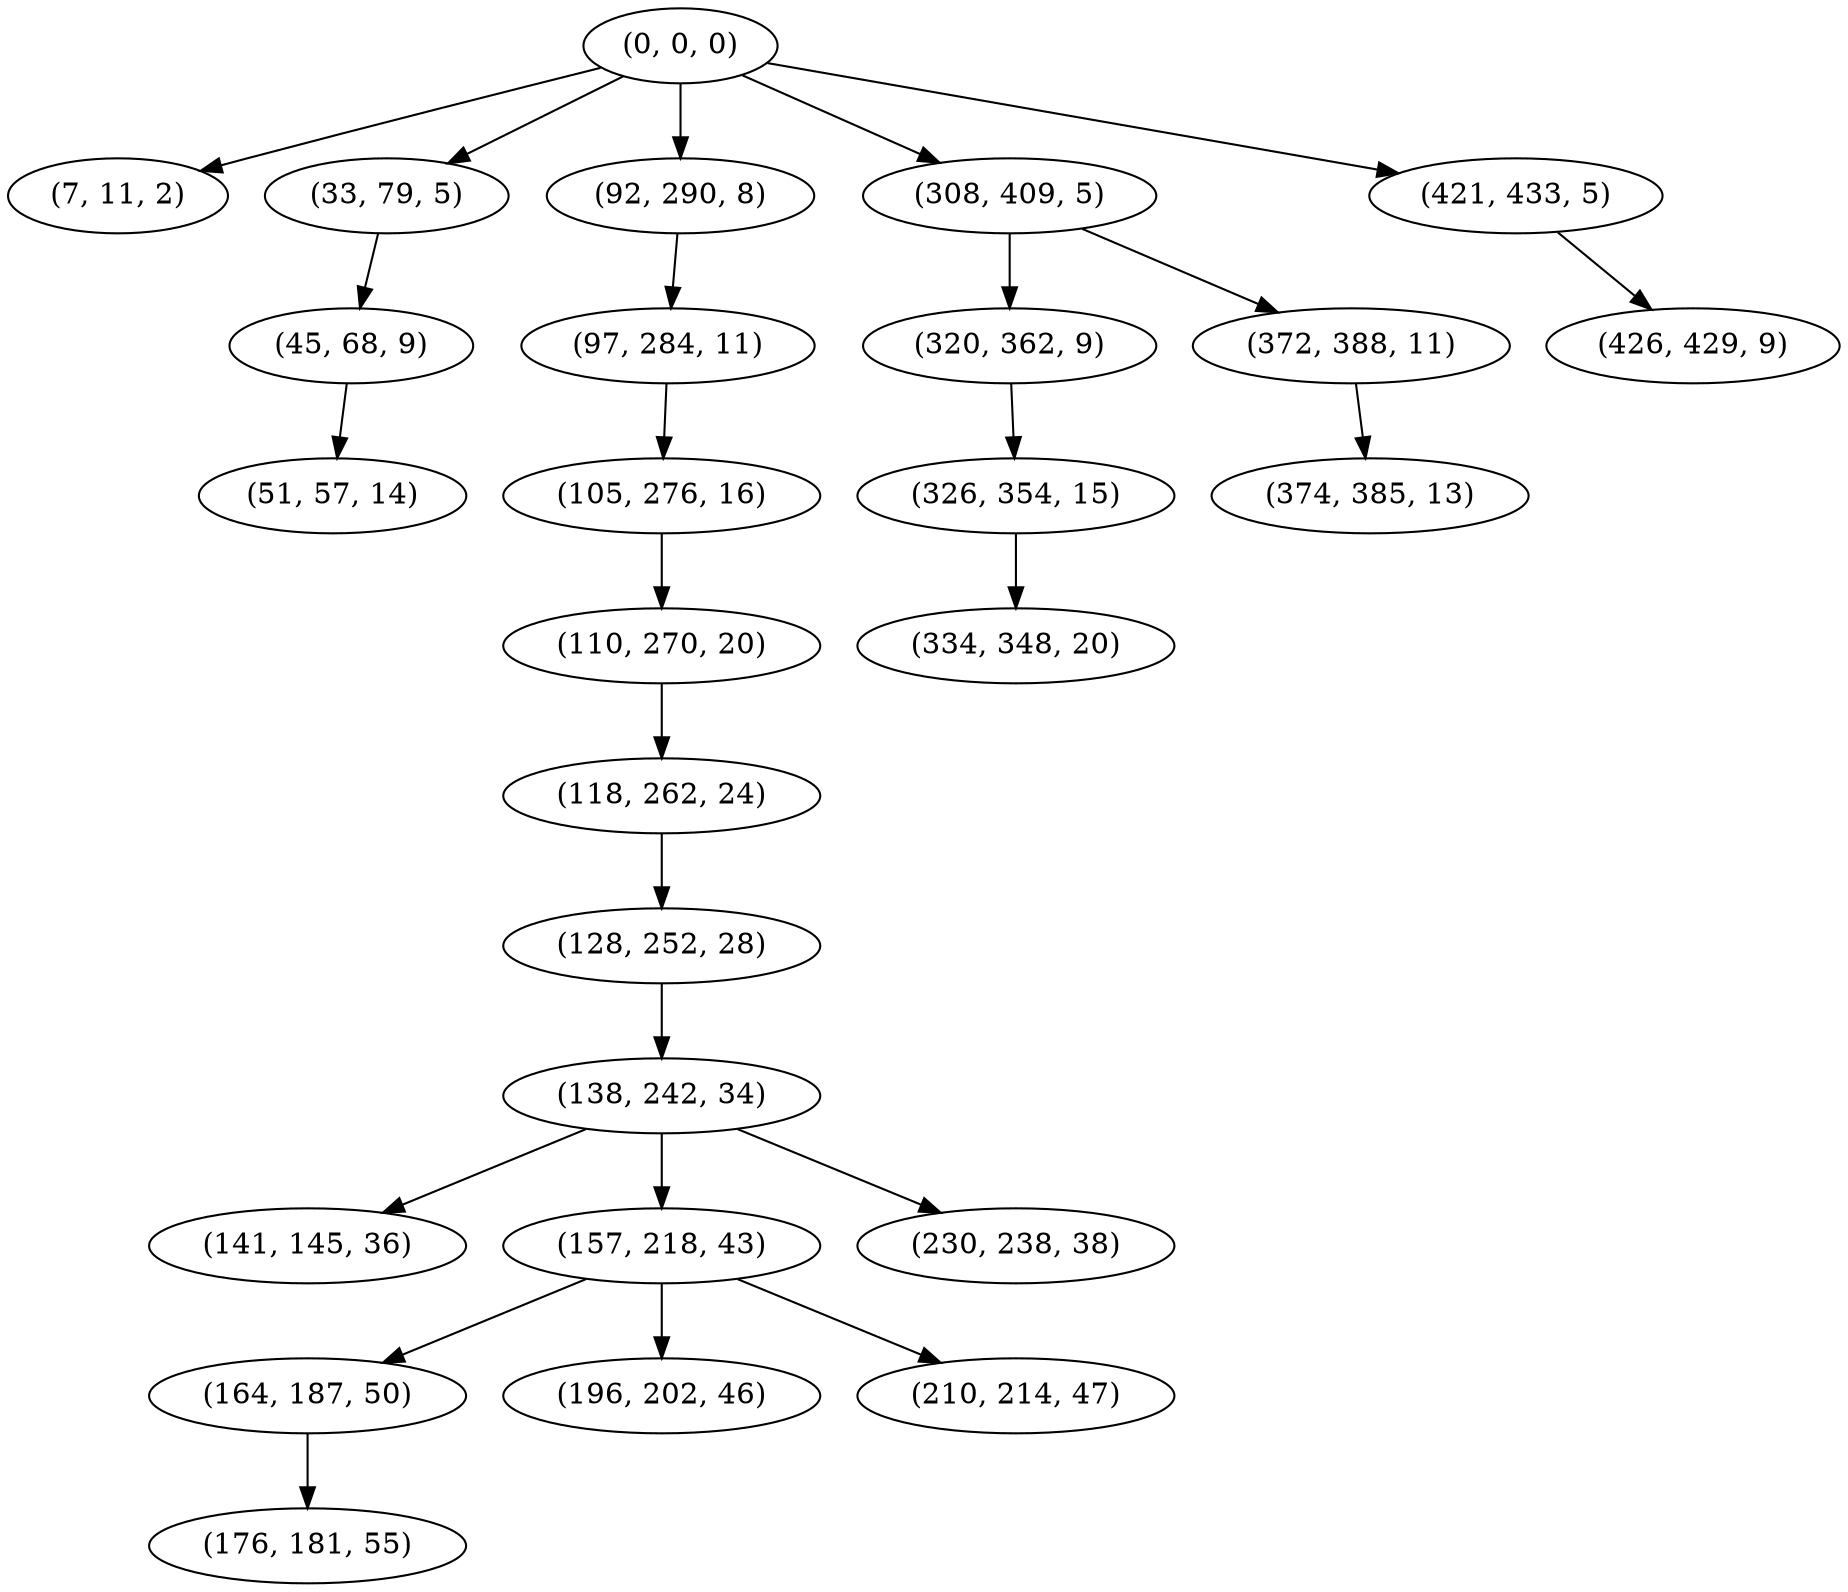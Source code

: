 digraph tree {
    "(0, 0, 0)";
    "(7, 11, 2)";
    "(33, 79, 5)";
    "(45, 68, 9)";
    "(51, 57, 14)";
    "(92, 290, 8)";
    "(97, 284, 11)";
    "(105, 276, 16)";
    "(110, 270, 20)";
    "(118, 262, 24)";
    "(128, 252, 28)";
    "(138, 242, 34)";
    "(141, 145, 36)";
    "(157, 218, 43)";
    "(164, 187, 50)";
    "(176, 181, 55)";
    "(196, 202, 46)";
    "(210, 214, 47)";
    "(230, 238, 38)";
    "(308, 409, 5)";
    "(320, 362, 9)";
    "(326, 354, 15)";
    "(334, 348, 20)";
    "(372, 388, 11)";
    "(374, 385, 13)";
    "(421, 433, 5)";
    "(426, 429, 9)";
    "(0, 0, 0)" -> "(7, 11, 2)";
    "(0, 0, 0)" -> "(33, 79, 5)";
    "(0, 0, 0)" -> "(92, 290, 8)";
    "(0, 0, 0)" -> "(308, 409, 5)";
    "(0, 0, 0)" -> "(421, 433, 5)";
    "(33, 79, 5)" -> "(45, 68, 9)";
    "(45, 68, 9)" -> "(51, 57, 14)";
    "(92, 290, 8)" -> "(97, 284, 11)";
    "(97, 284, 11)" -> "(105, 276, 16)";
    "(105, 276, 16)" -> "(110, 270, 20)";
    "(110, 270, 20)" -> "(118, 262, 24)";
    "(118, 262, 24)" -> "(128, 252, 28)";
    "(128, 252, 28)" -> "(138, 242, 34)";
    "(138, 242, 34)" -> "(141, 145, 36)";
    "(138, 242, 34)" -> "(157, 218, 43)";
    "(138, 242, 34)" -> "(230, 238, 38)";
    "(157, 218, 43)" -> "(164, 187, 50)";
    "(157, 218, 43)" -> "(196, 202, 46)";
    "(157, 218, 43)" -> "(210, 214, 47)";
    "(164, 187, 50)" -> "(176, 181, 55)";
    "(308, 409, 5)" -> "(320, 362, 9)";
    "(308, 409, 5)" -> "(372, 388, 11)";
    "(320, 362, 9)" -> "(326, 354, 15)";
    "(326, 354, 15)" -> "(334, 348, 20)";
    "(372, 388, 11)" -> "(374, 385, 13)";
    "(421, 433, 5)" -> "(426, 429, 9)";
}
